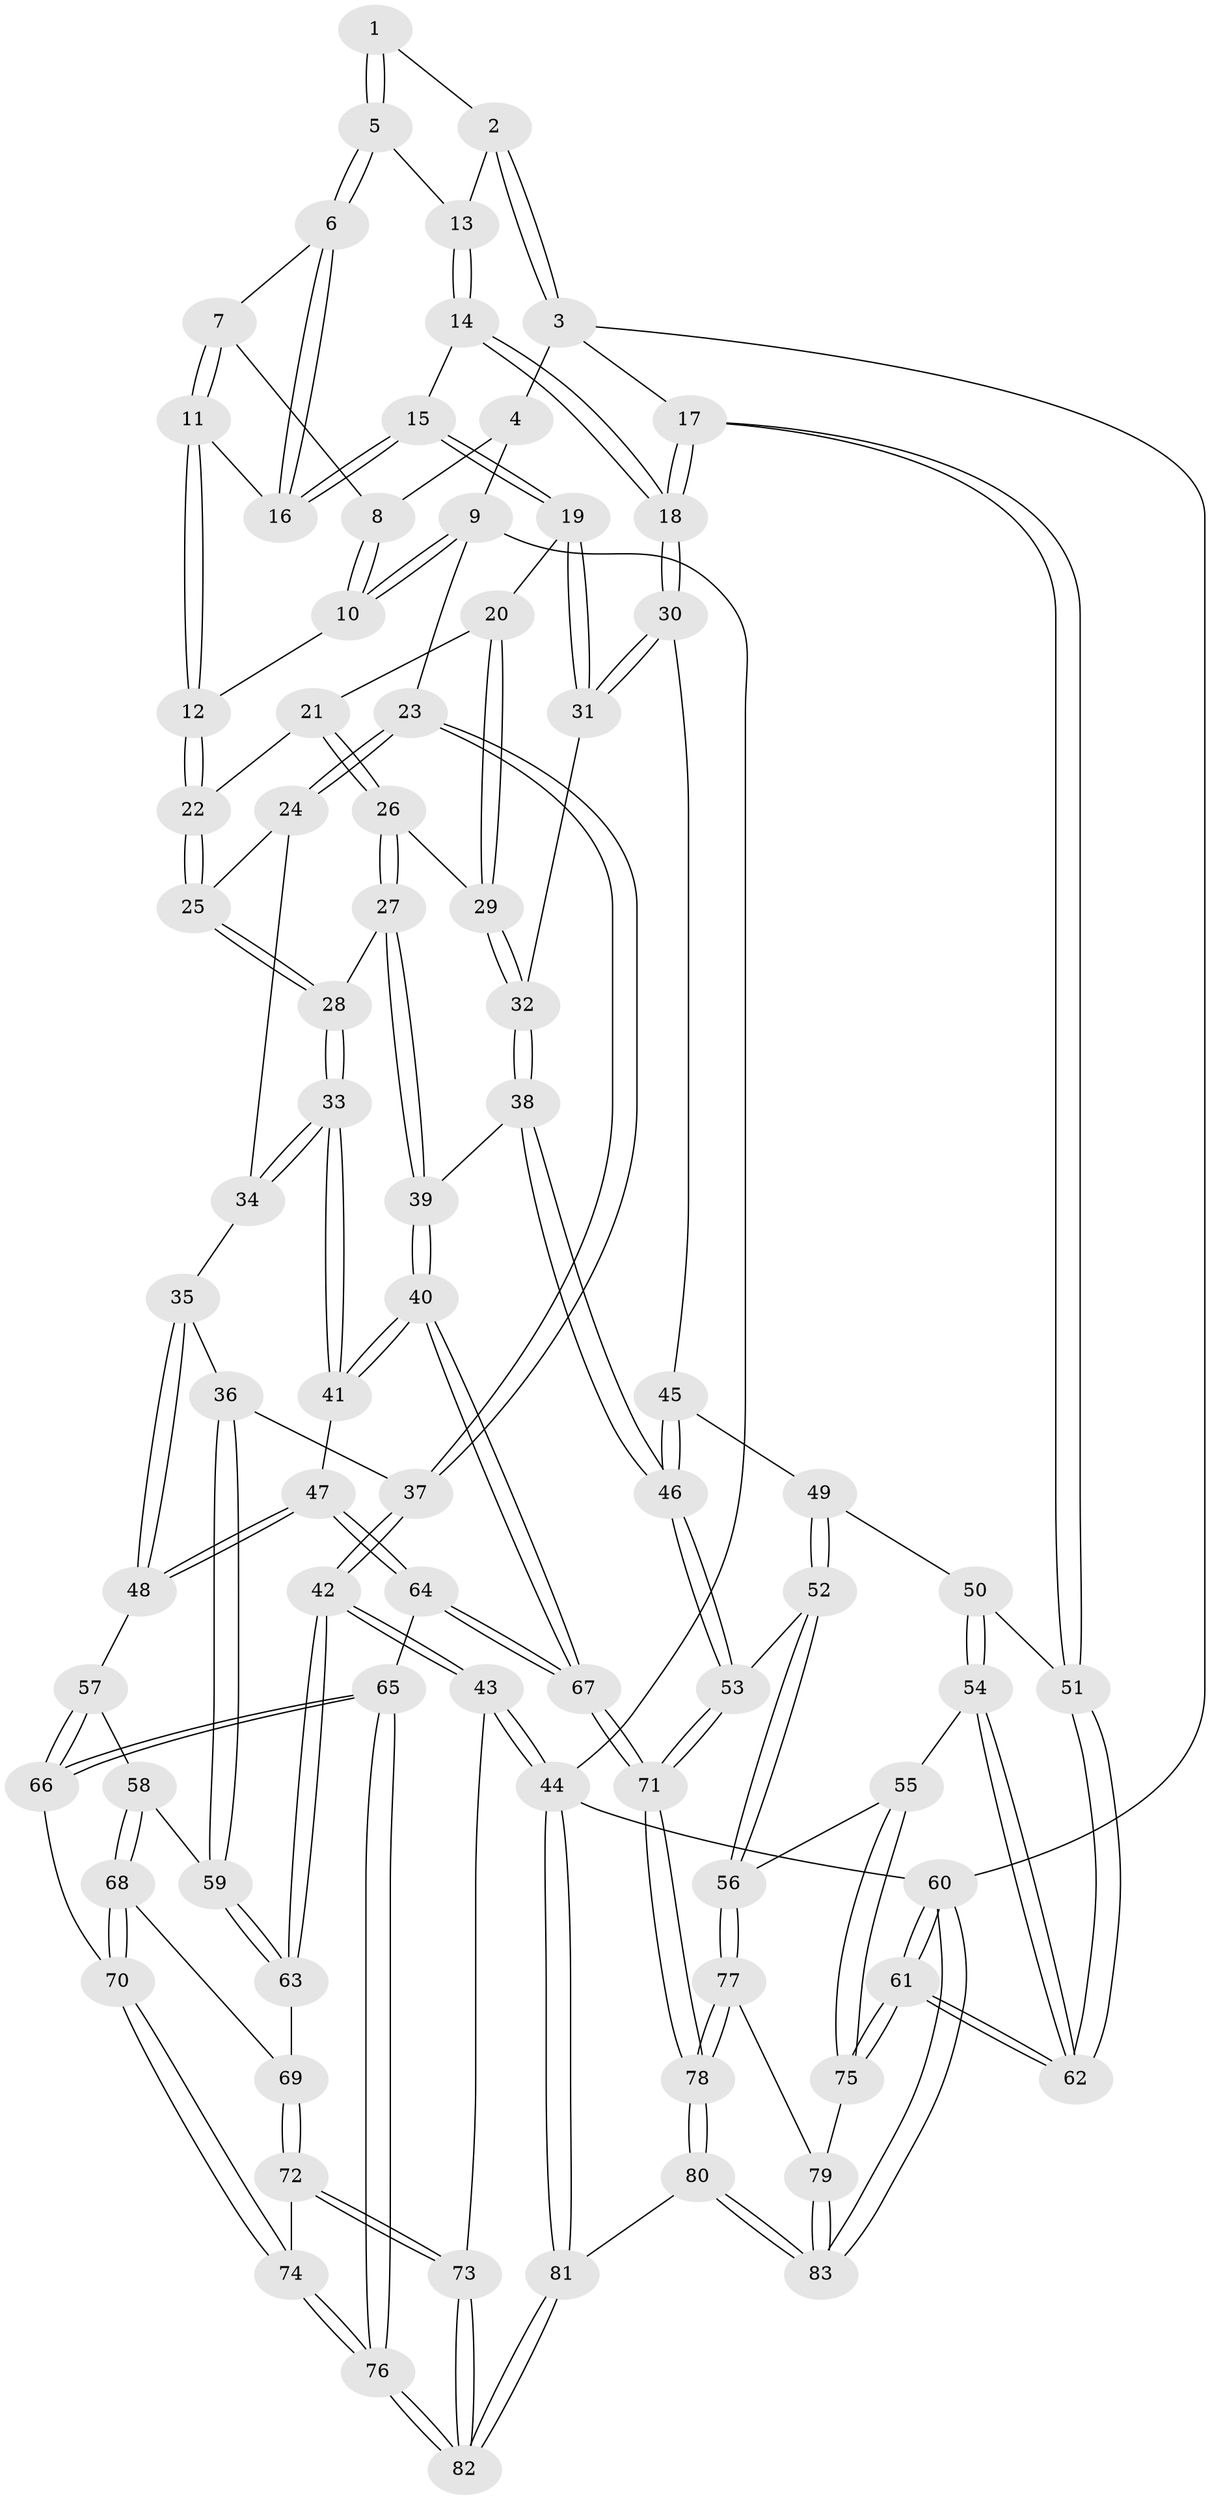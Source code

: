 // Generated by graph-tools (version 1.1) at 2025/50/03/09/25 03:50:59]
// undirected, 83 vertices, 204 edges
graph export_dot {
graph [start="1"]
  node [color=gray90,style=filled];
  1 [pos="+0.8454620464011139+0.085229050766131"];
  2 [pos="+0.8856102311093214+0.12535287369556744"];
  3 [pos="+1+0.3219626186332115"];
  4 [pos="+0.6830191511490238+0"];
  5 [pos="+0.7506354808690647+0.20635536448000047"];
  6 [pos="+0.7171797462908862+0.2031926033816898"];
  7 [pos="+0.6249400440207517+0"];
  8 [pos="+0.600848465935214+0"];
  9 [pos="+0+0"];
  10 [pos="+0.44723291247155017+0"];
  11 [pos="+0.633877160812585+0.29937611745020504"];
  12 [pos="+0.4436625509655913+0.28931966855836644"];
  13 [pos="+0.7786636697209524+0.21459324968526794"];
  14 [pos="+0.892196722134432+0.36812702454455354"];
  15 [pos="+0.7469354589509651+0.39563795743449776"];
  16 [pos="+0.6825084424349717+0.3127101156229275"];
  17 [pos="+1+0.36497791022095527"];
  18 [pos="+1+0.37232025957915654"];
  19 [pos="+0.7182708597790353+0.43757964708447894"];
  20 [pos="+0.5296693128167578+0.4095325333154074"];
  21 [pos="+0.4719636605969423+0.38299983883839556"];
  22 [pos="+0.4300986668008593+0.31684540170024017"];
  23 [pos="+0+0.2167858794100546"];
  24 [pos="+0.21618210750081543+0.40829034763805017"];
  25 [pos="+0.26609342106304995+0.3941566430605845"];
  26 [pos="+0.4855307750589292+0.5280063518351661"];
  27 [pos="+0.4483430545151155+0.5791508179496785"];
  28 [pos="+0.4451661302049171+0.5800167087434298"];
  29 [pos="+0.6285966821093003+0.5561722753358532"];
  30 [pos="+0.7977767146308341+0.6113479631936306"];
  31 [pos="+0.6908965380595017+0.5406802478846545"];
  32 [pos="+0.6509907088251663+0.5662853477521004"];
  33 [pos="+0.37302880964086965+0.6308431082428413"];
  34 [pos="+0.22865276234294316+0.5109471802620491"];
  35 [pos="+0.19457105920209966+0.6036210902570563"];
  36 [pos="+0.1651038018170974+0.6400122031596681"];
  37 [pos="+0+0.48163356745769137"];
  38 [pos="+0.6201631413000674+0.647432620510116"];
  39 [pos="+0.5582867141219789+0.6967884320633989"];
  40 [pos="+0.5365711538553658+0.7527434838330729"];
  41 [pos="+0.3673893862737186+0.6712217320043975"];
  42 [pos="+0+0.6820134603014872"];
  43 [pos="+0+0.9071429198799922"];
  44 [pos="+0+1"];
  45 [pos="+0.8019760425817773+0.629959419968608"];
  46 [pos="+0.7482830742003225+0.7518106848586311"];
  47 [pos="+0.3413450382261926+0.7054418563048355"];
  48 [pos="+0.31051695663699563+0.7074379250340731"];
  49 [pos="+0.8690325089021197+0.6738105955544255"];
  50 [pos="+0.8823073542151524+0.670785165044669"];
  51 [pos="+1+0.5169717110713398"];
  52 [pos="+0.872344643621544+0.7940479377203313"];
  53 [pos="+0.7506435565564578+0.7647646257073228"];
  54 [pos="+0.982719187145471+0.7616350760970038"];
  55 [pos="+0.9824493272135693+0.7618046639417299"];
  56 [pos="+0.8750455314016341+0.7961501163177643"];
  57 [pos="+0.2712691161690638+0.7304390518782619"];
  58 [pos="+0.15893213271186205+0.708433233346188"];
  59 [pos="+0.14921815352716528+0.6854031656534937"];
  60 [pos="+1+1"];
  61 [pos="+1+1"];
  62 [pos="+1+0.6587251952586568"];
  63 [pos="+0+0.7015523843699668"];
  64 [pos="+0.37054538666311465+0.8166928147290519"];
  65 [pos="+0.2815087120809085+0.851794125446476"];
  66 [pos="+0.24767207334022268+0.8160863780185799"];
  67 [pos="+0.5362648161024497+0.8967781509471517"];
  68 [pos="+0.15774715851391885+0.7615336640422473"];
  69 [pos="+0.09086809794013663+0.7914223518254511"];
  70 [pos="+0.1781220139139117+0.7995161095230732"];
  71 [pos="+0.5833679364529128+0.9915950324239939"];
  72 [pos="+0.05147513706408977+0.8788242252983435"];
  73 [pos="+0.0018054051060904283+0.8957463813130541"];
  74 [pos="+0.13955102310327375+0.8846623065954999"];
  75 [pos="+0.9712114226804718+0.8910733182861165"];
  76 [pos="+0.23941197469124467+0.9971849833282199"];
  77 [pos="+0.8757230551840306+0.8623452435569818"];
  78 [pos="+0.6041801832677094+1"];
  79 [pos="+0.9071827889870725+0.8806247592394135"];
  80 [pos="+0.6035315795753459+1"];
  81 [pos="+0.31515571585866+1"];
  82 [pos="+0.26717438584958947+1"];
  83 [pos="+1+1"];
  1 -- 2;
  1 -- 5;
  1 -- 5;
  2 -- 3;
  2 -- 3;
  2 -- 13;
  3 -- 4;
  3 -- 17;
  3 -- 60;
  4 -- 8;
  4 -- 9;
  5 -- 6;
  5 -- 6;
  5 -- 13;
  6 -- 7;
  6 -- 16;
  6 -- 16;
  7 -- 8;
  7 -- 11;
  7 -- 11;
  8 -- 10;
  8 -- 10;
  9 -- 10;
  9 -- 10;
  9 -- 23;
  9 -- 44;
  10 -- 12;
  11 -- 12;
  11 -- 12;
  11 -- 16;
  12 -- 22;
  12 -- 22;
  13 -- 14;
  13 -- 14;
  14 -- 15;
  14 -- 18;
  14 -- 18;
  15 -- 16;
  15 -- 16;
  15 -- 19;
  15 -- 19;
  17 -- 18;
  17 -- 18;
  17 -- 51;
  17 -- 51;
  18 -- 30;
  18 -- 30;
  19 -- 20;
  19 -- 31;
  19 -- 31;
  20 -- 21;
  20 -- 29;
  20 -- 29;
  21 -- 22;
  21 -- 26;
  21 -- 26;
  22 -- 25;
  22 -- 25;
  23 -- 24;
  23 -- 24;
  23 -- 37;
  23 -- 37;
  24 -- 25;
  24 -- 34;
  25 -- 28;
  25 -- 28;
  26 -- 27;
  26 -- 27;
  26 -- 29;
  27 -- 28;
  27 -- 39;
  27 -- 39;
  28 -- 33;
  28 -- 33;
  29 -- 32;
  29 -- 32;
  30 -- 31;
  30 -- 31;
  30 -- 45;
  31 -- 32;
  32 -- 38;
  32 -- 38;
  33 -- 34;
  33 -- 34;
  33 -- 41;
  33 -- 41;
  34 -- 35;
  35 -- 36;
  35 -- 48;
  35 -- 48;
  36 -- 37;
  36 -- 59;
  36 -- 59;
  37 -- 42;
  37 -- 42;
  38 -- 39;
  38 -- 46;
  38 -- 46;
  39 -- 40;
  39 -- 40;
  40 -- 41;
  40 -- 41;
  40 -- 67;
  40 -- 67;
  41 -- 47;
  42 -- 43;
  42 -- 43;
  42 -- 63;
  42 -- 63;
  43 -- 44;
  43 -- 44;
  43 -- 73;
  44 -- 81;
  44 -- 81;
  44 -- 60;
  45 -- 46;
  45 -- 46;
  45 -- 49;
  46 -- 53;
  46 -- 53;
  47 -- 48;
  47 -- 48;
  47 -- 64;
  47 -- 64;
  48 -- 57;
  49 -- 50;
  49 -- 52;
  49 -- 52;
  50 -- 51;
  50 -- 54;
  50 -- 54;
  51 -- 62;
  51 -- 62;
  52 -- 53;
  52 -- 56;
  52 -- 56;
  53 -- 71;
  53 -- 71;
  54 -- 55;
  54 -- 62;
  54 -- 62;
  55 -- 56;
  55 -- 75;
  55 -- 75;
  56 -- 77;
  56 -- 77;
  57 -- 58;
  57 -- 66;
  57 -- 66;
  58 -- 59;
  58 -- 68;
  58 -- 68;
  59 -- 63;
  59 -- 63;
  60 -- 61;
  60 -- 61;
  60 -- 83;
  60 -- 83;
  61 -- 62;
  61 -- 62;
  61 -- 75;
  61 -- 75;
  63 -- 69;
  64 -- 65;
  64 -- 67;
  64 -- 67;
  65 -- 66;
  65 -- 66;
  65 -- 76;
  65 -- 76;
  66 -- 70;
  67 -- 71;
  67 -- 71;
  68 -- 69;
  68 -- 70;
  68 -- 70;
  69 -- 72;
  69 -- 72;
  70 -- 74;
  70 -- 74;
  71 -- 78;
  71 -- 78;
  72 -- 73;
  72 -- 73;
  72 -- 74;
  73 -- 82;
  73 -- 82;
  74 -- 76;
  74 -- 76;
  75 -- 79;
  76 -- 82;
  76 -- 82;
  77 -- 78;
  77 -- 78;
  77 -- 79;
  78 -- 80;
  78 -- 80;
  79 -- 83;
  79 -- 83;
  80 -- 81;
  80 -- 83;
  80 -- 83;
  81 -- 82;
  81 -- 82;
}
